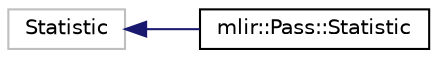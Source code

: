 digraph "Graphical Class Hierarchy"
{
  bgcolor="transparent";
  edge [fontname="Helvetica",fontsize="10",labelfontname="Helvetica",labelfontsize="10"];
  node [fontname="Helvetica",fontsize="10",shape=record];
  rankdir="LR";
  Node213 [label="Statistic",height=0.2,width=0.4,color="grey75"];
  Node213 -> Node0 [dir="back",color="midnightblue",fontsize="10",style="solid",fontname="Helvetica"];
  Node0 [label="mlir::Pass::Statistic",height=0.2,width=0.4,color="black",URL="$classmlir_1_1Pass_1_1Statistic.html",tooltip="This class represents a single pass statistic. "];
}
